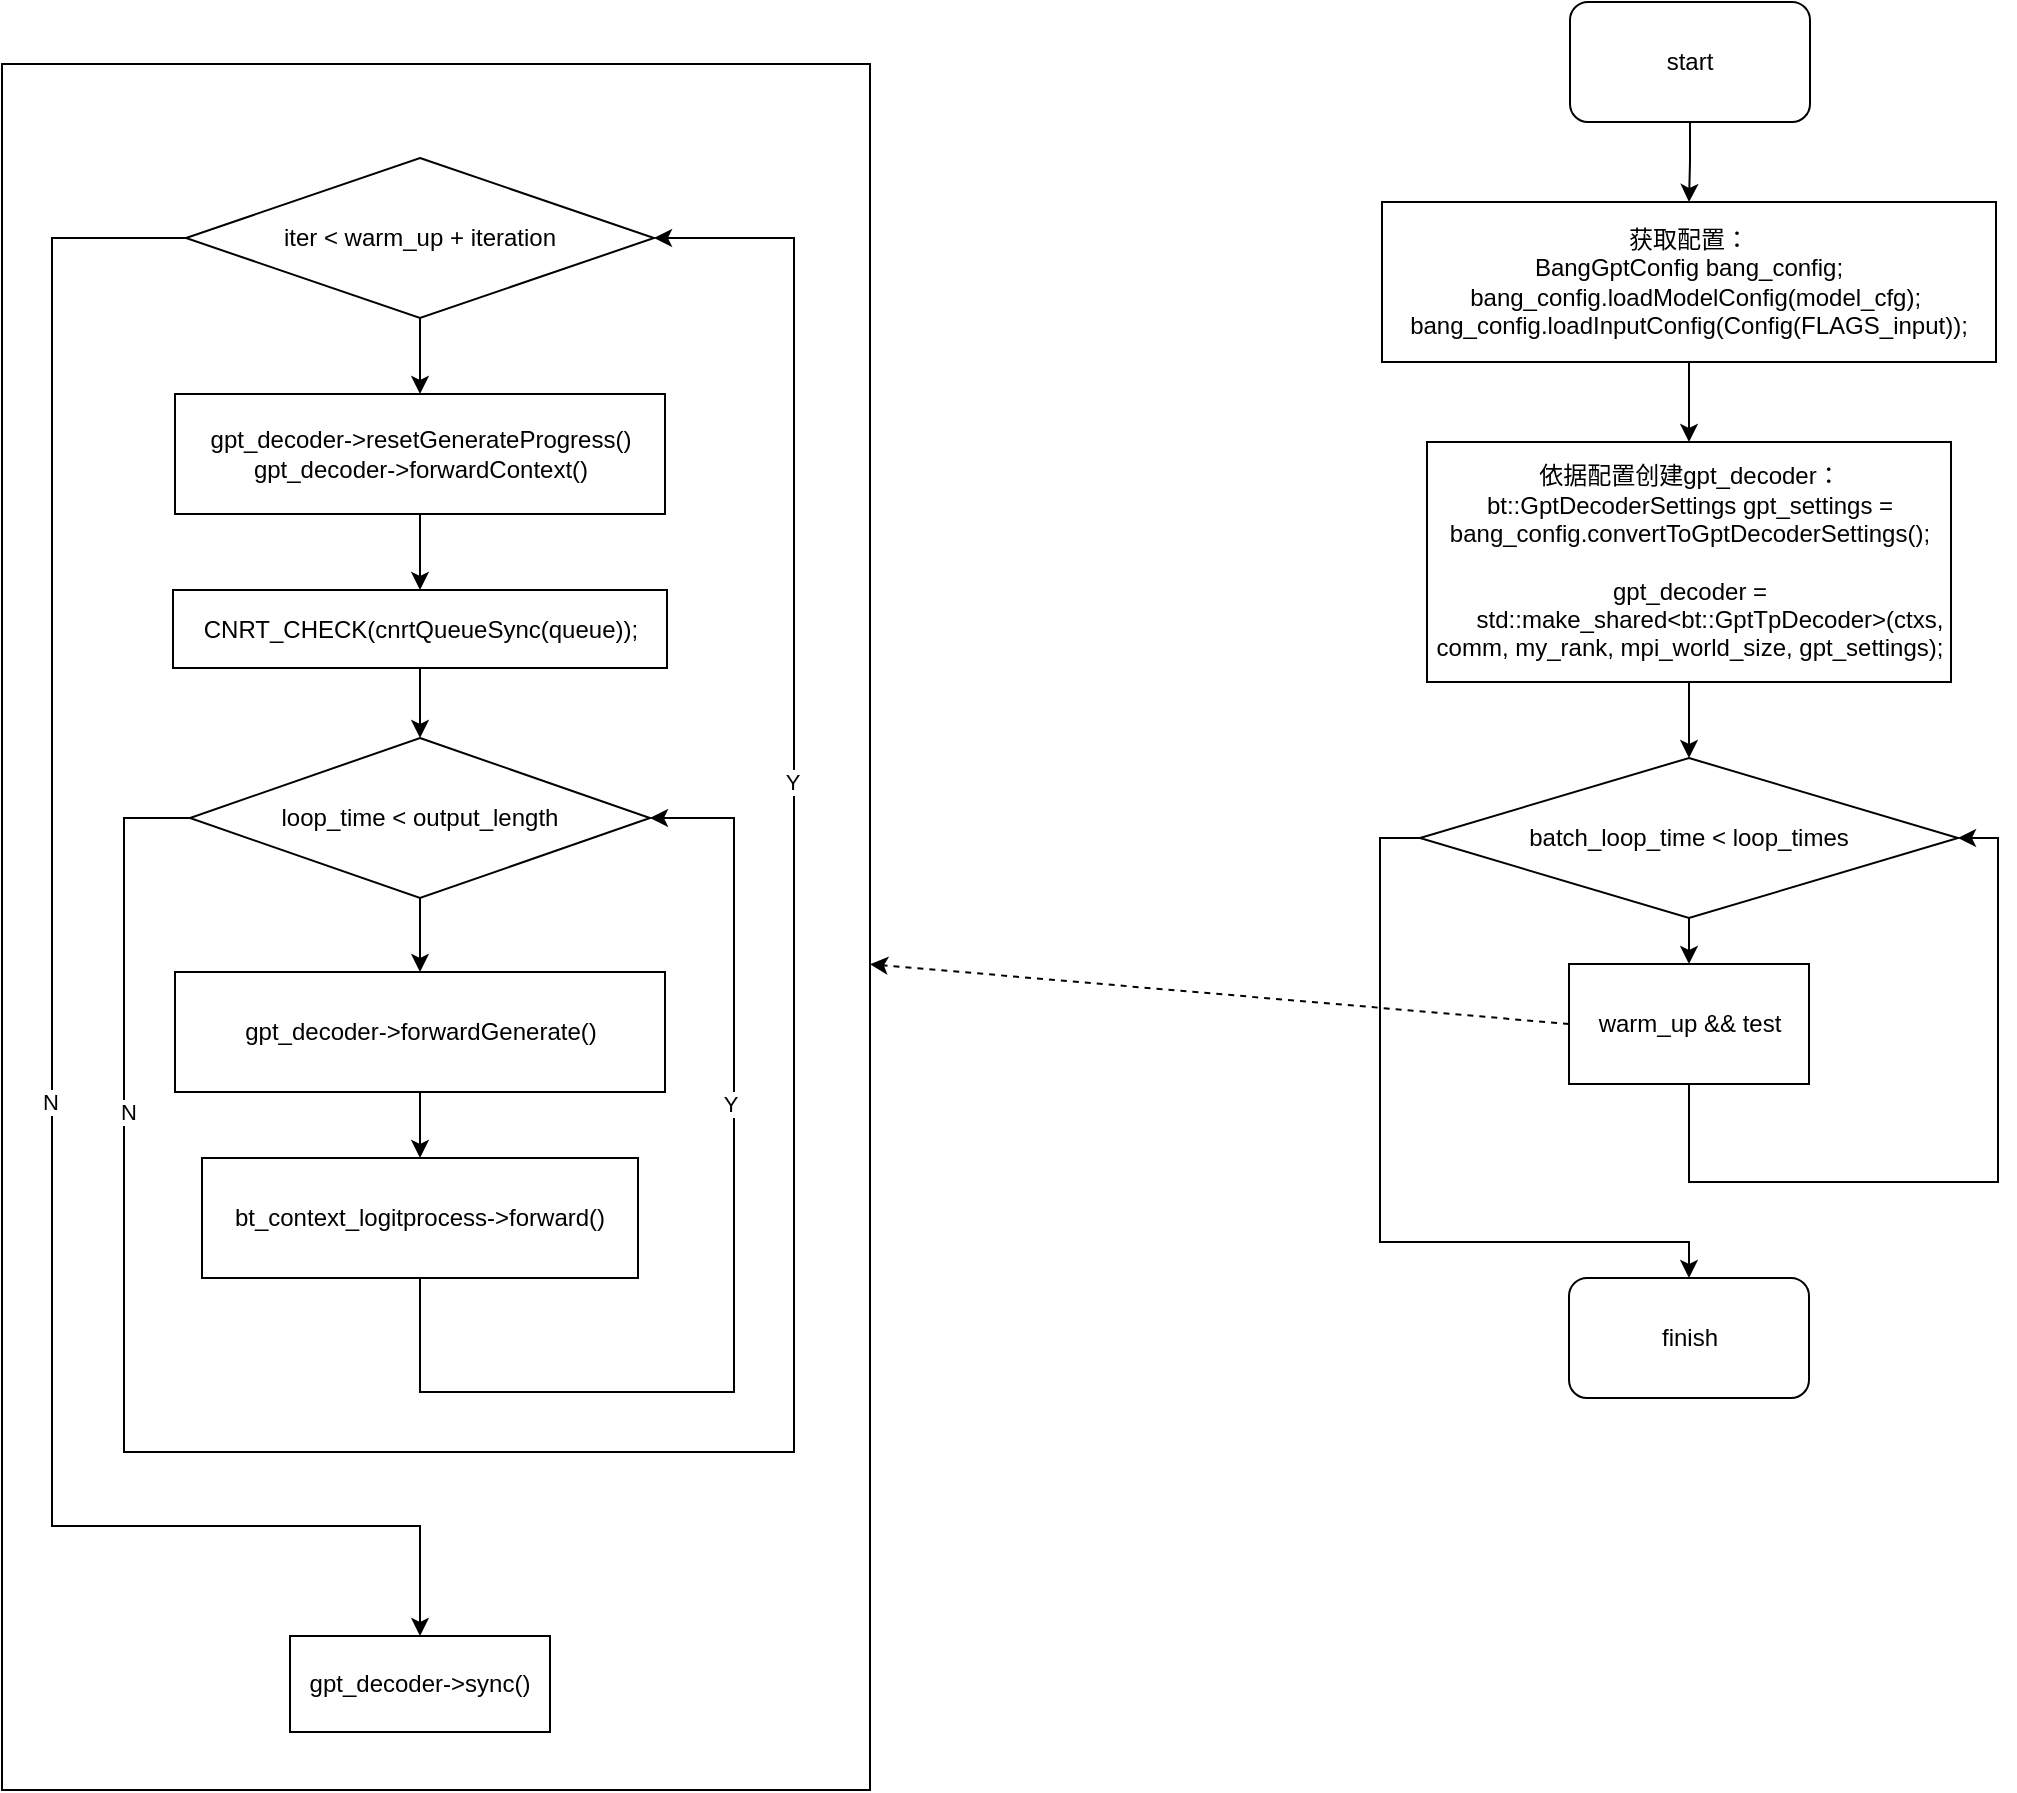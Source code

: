 <mxfile version="22.1.18" type="github">
  <diagram name="Page-1" id="HckR_S5y-wYjdkCV66dG">
    <mxGraphModel dx="2204" dy="-3629" grid="1" gridSize="10" guides="1" tooltips="1" connect="1" arrows="1" fold="1" page="1" pageScale="1" pageWidth="850" pageHeight="1100" math="0" shadow="0">
      <root>
        <mxCell id="0" />
        <mxCell id="1" parent="0" />
        <mxCell id="1THsGdNRJvXmSzpAJEia-1" value="" style="rounded=0;whiteSpace=wrap;html=1;" vertex="1" parent="1">
          <mxGeometry x="-216" y="4691" width="434" height="863" as="geometry" />
        </mxCell>
        <mxCell id="1THsGdNRJvXmSzpAJEia-2" style="edgeStyle=orthogonalEdgeStyle;rounded=0;orthogonalLoop=1;jettySize=auto;html=1;exitX=0.5;exitY=1;exitDx=0;exitDy=0;entryX=0.5;entryY=0;entryDx=0;entryDy=0;" edge="1" parent="1" source="1THsGdNRJvXmSzpAJEia-5" target="1THsGdNRJvXmSzpAJEia-7">
          <mxGeometry relative="1" as="geometry">
            <mxPoint x="-7" y="4858" as="targetPoint" />
          </mxGeometry>
        </mxCell>
        <mxCell id="1THsGdNRJvXmSzpAJEia-3" style="edgeStyle=orthogonalEdgeStyle;rounded=0;orthogonalLoop=1;jettySize=auto;html=1;exitX=0;exitY=0.5;exitDx=0;exitDy=0;entryX=0.5;entryY=0;entryDx=0;entryDy=0;" edge="1" parent="1" source="1THsGdNRJvXmSzpAJEia-5" target="1THsGdNRJvXmSzpAJEia-10">
          <mxGeometry relative="1" as="geometry">
            <Array as="points">
              <mxPoint x="-191" y="4778" />
              <mxPoint x="-191" y="5422" />
              <mxPoint x="-7" y="5422" />
            </Array>
          </mxGeometry>
        </mxCell>
        <mxCell id="1THsGdNRJvXmSzpAJEia-4" value="N" style="edgeLabel;html=1;align=center;verticalAlign=middle;resizable=0;points=[];" vertex="1" connectable="0" parent="1THsGdNRJvXmSzpAJEia-3">
          <mxGeometry x="0.051" y="-1" relative="1" as="geometry">
            <mxPoint as="offset" />
          </mxGeometry>
        </mxCell>
        <mxCell id="1THsGdNRJvXmSzpAJEia-5" value="iter &amp;lt; warm_up + iteration" style="rhombus;whiteSpace=wrap;html=1;" vertex="1" parent="1">
          <mxGeometry x="-124" y="4738" width="234" height="80" as="geometry" />
        </mxCell>
        <mxCell id="1THsGdNRJvXmSzpAJEia-6" style="edgeStyle=orthogonalEdgeStyle;rounded=0;orthogonalLoop=1;jettySize=auto;html=1;exitX=0.5;exitY=1;exitDx=0;exitDy=0;entryX=0.5;entryY=0;entryDx=0;entryDy=0;" edge="1" parent="1" source="1THsGdNRJvXmSzpAJEia-7" target="1THsGdNRJvXmSzpAJEia-9">
          <mxGeometry relative="1" as="geometry" />
        </mxCell>
        <mxCell id="1THsGdNRJvXmSzpAJEia-7" value="gpt_decoder-&amp;gt;resetGenerateProgress()&lt;br&gt;gpt_decoder-&amp;gt;forwardContext()" style="rounded=0;whiteSpace=wrap;html=1;" vertex="1" parent="1">
          <mxGeometry x="-129.5" y="4856" width="245" height="60" as="geometry" />
        </mxCell>
        <mxCell id="1THsGdNRJvXmSzpAJEia-8" style="edgeStyle=orthogonalEdgeStyle;rounded=0;orthogonalLoop=1;jettySize=auto;html=1;exitX=0.5;exitY=1;exitDx=0;exitDy=0;entryX=0.5;entryY=0;entryDx=0;entryDy=0;" edge="1" parent="1" source="1THsGdNRJvXmSzpAJEia-9" target="1THsGdNRJvXmSzpAJEia-18">
          <mxGeometry relative="1" as="geometry" />
        </mxCell>
        <mxCell id="1THsGdNRJvXmSzpAJEia-9" value="CNRT_CHECK(cnrtQueueSync(queue));" style="rounded=0;whiteSpace=wrap;html=1;" vertex="1" parent="1">
          <mxGeometry x="-130.5" y="4954" width="247" height="39" as="geometry" />
        </mxCell>
        <mxCell id="1THsGdNRJvXmSzpAJEia-10" value="gpt_decoder-&amp;gt;sync()" style="rounded=0;whiteSpace=wrap;html=1;" vertex="1" parent="1">
          <mxGeometry x="-72" y="5477" width="130" height="48" as="geometry" />
        </mxCell>
        <mxCell id="1THsGdNRJvXmSzpAJEia-11" style="edgeStyle=orthogonalEdgeStyle;rounded=0;orthogonalLoop=1;jettySize=auto;html=1;exitX=0.5;exitY=1;exitDx=0;exitDy=0;entryX=1;entryY=0.5;entryDx=0;entryDy=0;" edge="1" parent="1" source="1THsGdNRJvXmSzpAJEia-13" target="1THsGdNRJvXmSzpAJEia-18">
          <mxGeometry relative="1" as="geometry">
            <Array as="points">
              <mxPoint x="-7" y="5355" />
              <mxPoint x="150" y="5355" />
              <mxPoint x="150" y="5068" />
            </Array>
          </mxGeometry>
        </mxCell>
        <mxCell id="1THsGdNRJvXmSzpAJEia-12" value="Y" style="edgeLabel;html=1;align=center;verticalAlign=middle;resizable=0;points=[];" vertex="1" connectable="0" parent="1THsGdNRJvXmSzpAJEia-11">
          <mxGeometry x="0.319" y="2" relative="1" as="geometry">
            <mxPoint as="offset" />
          </mxGeometry>
        </mxCell>
        <mxCell id="1THsGdNRJvXmSzpAJEia-13" value="bt_context_logitprocess-&amp;gt;forward()" style="rounded=0;whiteSpace=wrap;html=1;" vertex="1" parent="1">
          <mxGeometry x="-116" y="5238" width="218" height="60" as="geometry" />
        </mxCell>
        <mxCell id="1THsGdNRJvXmSzpAJEia-14" style="edgeStyle=orthogonalEdgeStyle;rounded=0;orthogonalLoop=1;jettySize=auto;html=1;exitX=0.5;exitY=1;exitDx=0;exitDy=0;entryX=0.5;entryY=0;entryDx=0;entryDy=0;" edge="1" parent="1" source="1THsGdNRJvXmSzpAJEia-18" target="1THsGdNRJvXmSzpAJEia-20">
          <mxGeometry relative="1" as="geometry" />
        </mxCell>
        <mxCell id="1THsGdNRJvXmSzpAJEia-15" style="edgeStyle=orthogonalEdgeStyle;rounded=0;orthogonalLoop=1;jettySize=auto;html=1;exitX=0;exitY=0.5;exitDx=0;exitDy=0;entryX=1;entryY=0.5;entryDx=0;entryDy=0;" edge="1" parent="1" source="1THsGdNRJvXmSzpAJEia-18" target="1THsGdNRJvXmSzpAJEia-5">
          <mxGeometry relative="1" as="geometry">
            <Array as="points">
              <mxPoint x="-155" y="5068" />
              <mxPoint x="-155" y="5385" />
              <mxPoint x="180" y="5385" />
              <mxPoint x="180" y="4778" />
            </Array>
          </mxGeometry>
        </mxCell>
        <mxCell id="1THsGdNRJvXmSzpAJEia-16" value="Y" style="edgeLabel;html=1;align=center;verticalAlign=middle;resizable=0;points=[];" vertex="1" connectable="0" parent="1THsGdNRJvXmSzpAJEia-15">
          <mxGeometry x="0.498" y="1" relative="1" as="geometry">
            <mxPoint as="offset" />
          </mxGeometry>
        </mxCell>
        <mxCell id="1THsGdNRJvXmSzpAJEia-17" value="N" style="edgeLabel;html=1;align=center;verticalAlign=middle;resizable=0;points=[];" vertex="1" connectable="0" parent="1THsGdNRJvXmSzpAJEia-15">
          <mxGeometry x="-0.736" y="2" relative="1" as="geometry">
            <mxPoint as="offset" />
          </mxGeometry>
        </mxCell>
        <mxCell id="1THsGdNRJvXmSzpAJEia-18" value="loop_time &amp;lt; output_length" style="rhombus;whiteSpace=wrap;html=1;" vertex="1" parent="1">
          <mxGeometry x="-122" y="5028" width="230" height="80" as="geometry" />
        </mxCell>
        <mxCell id="1THsGdNRJvXmSzpAJEia-19" style="edgeStyle=orthogonalEdgeStyle;rounded=0;orthogonalLoop=1;jettySize=auto;html=1;exitX=0.5;exitY=1;exitDx=0;exitDy=0;entryX=0.5;entryY=0;entryDx=0;entryDy=0;" edge="1" parent="1" source="1THsGdNRJvXmSzpAJEia-20" target="1THsGdNRJvXmSzpAJEia-13">
          <mxGeometry relative="1" as="geometry" />
        </mxCell>
        <mxCell id="1THsGdNRJvXmSzpAJEia-20" value="gpt_decoder-&amp;gt;forwardGenerate()" style="rounded=0;whiteSpace=wrap;html=1;" vertex="1" parent="1">
          <mxGeometry x="-129.5" y="5145" width="245" height="60" as="geometry" />
        </mxCell>
        <mxCell id="1THsGdNRJvXmSzpAJEia-21" style="edgeStyle=orthogonalEdgeStyle;rounded=0;orthogonalLoop=1;jettySize=auto;html=1;exitX=0.5;exitY=1;exitDx=0;exitDy=0;entryX=0.5;entryY=0;entryDx=0;entryDy=0;" edge="1" parent="1" source="1THsGdNRJvXmSzpAJEia-22" target="1THsGdNRJvXmSzpAJEia-24">
          <mxGeometry relative="1" as="geometry" />
        </mxCell>
        <mxCell id="1THsGdNRJvXmSzpAJEia-22" value="&lt;div&gt;依据配置创建gpt_decoder：&lt;/div&gt;&lt;div&gt;bt::GptDecoderSettings gpt_settings = bang_config.convertToGptDecoderSettings();&lt;br&gt;&lt;/div&gt;&lt;div&gt;&lt;br&gt;&lt;/div&gt;&lt;div&gt;gpt_decoder =&lt;/div&gt;&lt;div&gt;&amp;nbsp; &amp;nbsp; &amp;nbsp; std::make_shared&amp;lt;bt::GptTpDecoder&amp;gt;(ctxs, comm, my_rank, mpi_world_size, gpt_settings);&lt;/div&gt;" style="rounded=0;whiteSpace=wrap;html=1;" vertex="1" parent="1">
          <mxGeometry x="496.5" y="4880" width="262" height="120" as="geometry" />
        </mxCell>
        <mxCell id="1THsGdNRJvXmSzpAJEia-23" style="edgeStyle=orthogonalEdgeStyle;rounded=0;orthogonalLoop=1;jettySize=auto;html=1;exitX=0.5;exitY=1;exitDx=0;exitDy=0;entryX=0.5;entryY=0;entryDx=0;entryDy=0;" edge="1" parent="1" source="1THsGdNRJvXmSzpAJEia-24" target="1THsGdNRJvXmSzpAJEia-27">
          <mxGeometry relative="1" as="geometry" />
        </mxCell>
        <mxCell id="1THsGdNRJvXmSzpAJEia-33" style="edgeStyle=orthogonalEdgeStyle;rounded=0;orthogonalLoop=1;jettySize=auto;html=1;exitX=0;exitY=0.5;exitDx=0;exitDy=0;entryX=0.5;entryY=0;entryDx=0;entryDy=0;" edge="1" parent="1" source="1THsGdNRJvXmSzpAJEia-24" target="1THsGdNRJvXmSzpAJEia-30">
          <mxGeometry relative="1" as="geometry">
            <Array as="points">
              <mxPoint x="473" y="5078" />
              <mxPoint x="473" y="5280" />
              <mxPoint x="628" y="5280" />
            </Array>
          </mxGeometry>
        </mxCell>
        <mxCell id="1THsGdNRJvXmSzpAJEia-24" value="batch_loop_time &amp;lt; loop_times" style="rhombus;whiteSpace=wrap;html=1;" vertex="1" parent="1">
          <mxGeometry x="493" y="5038" width="269" height="80" as="geometry" />
        </mxCell>
        <mxCell id="1THsGdNRJvXmSzpAJEia-25" style="rounded=0;orthogonalLoop=1;jettySize=auto;html=1;exitX=0;exitY=0.5;exitDx=0;exitDy=0;dashed=1;" edge="1" parent="1" source="1THsGdNRJvXmSzpAJEia-27" target="1THsGdNRJvXmSzpAJEia-1">
          <mxGeometry relative="1" as="geometry" />
        </mxCell>
        <mxCell id="1THsGdNRJvXmSzpAJEia-26" style="edgeStyle=orthogonalEdgeStyle;rounded=0;orthogonalLoop=1;jettySize=auto;html=1;exitX=0.5;exitY=1;exitDx=0;exitDy=0;entryX=1;entryY=0.5;entryDx=0;entryDy=0;" edge="1" parent="1" source="1THsGdNRJvXmSzpAJEia-27" target="1THsGdNRJvXmSzpAJEia-24">
          <mxGeometry relative="1" as="geometry">
            <Array as="points">
              <mxPoint x="628" y="5250" />
              <mxPoint x="782" y="5250" />
              <mxPoint x="782" y="5078" />
            </Array>
          </mxGeometry>
        </mxCell>
        <mxCell id="1THsGdNRJvXmSzpAJEia-27" value="warm_up &amp;amp;&amp;amp; test" style="rounded=0;whiteSpace=wrap;html=1;" vertex="1" parent="1">
          <mxGeometry x="567.5" y="5141" width="120" height="60" as="geometry" />
        </mxCell>
        <mxCell id="1THsGdNRJvXmSzpAJEia-28" style="edgeStyle=orthogonalEdgeStyle;rounded=0;orthogonalLoop=1;jettySize=auto;html=1;exitX=0.5;exitY=1;exitDx=0;exitDy=0;entryX=0.5;entryY=0;entryDx=0;entryDy=0;" edge="1" parent="1" source="1THsGdNRJvXmSzpAJEia-29" target="1THsGdNRJvXmSzpAJEia-31">
          <mxGeometry relative="1" as="geometry" />
        </mxCell>
        <mxCell id="1THsGdNRJvXmSzpAJEia-29" value="start" style="rounded=1;whiteSpace=wrap;html=1;" vertex="1" parent="1">
          <mxGeometry x="568" y="4660" width="120" height="60" as="geometry" />
        </mxCell>
        <mxCell id="1THsGdNRJvXmSzpAJEia-30" value="finish" style="rounded=1;whiteSpace=wrap;html=1;" vertex="1" parent="1">
          <mxGeometry x="567.5" y="5298" width="120" height="60" as="geometry" />
        </mxCell>
        <mxCell id="1THsGdNRJvXmSzpAJEia-32" style="edgeStyle=orthogonalEdgeStyle;rounded=0;orthogonalLoop=1;jettySize=auto;html=1;exitX=0.5;exitY=1;exitDx=0;exitDy=0;entryX=0.5;entryY=0;entryDx=0;entryDy=0;" edge="1" parent="1" source="1THsGdNRJvXmSzpAJEia-31" target="1THsGdNRJvXmSzpAJEia-22">
          <mxGeometry relative="1" as="geometry" />
        </mxCell>
        <mxCell id="1THsGdNRJvXmSzpAJEia-31" value="&lt;div&gt;&amp;nbsp;获取配置：&amp;nbsp;&lt;/div&gt;&lt;div&gt;BangGptConfig bang_config;&lt;/div&gt;&lt;div&gt;&amp;nbsp; bang_config.loadModelConfig(model_cfg);&lt;/div&gt;&lt;div&gt;bang_config.loadInputConfig(Config(FLAGS_input));&lt;br&gt;&lt;/div&gt;" style="rounded=0;whiteSpace=wrap;html=1;" vertex="1" parent="1">
          <mxGeometry x="474" y="4760" width="307" height="80" as="geometry" />
        </mxCell>
      </root>
    </mxGraphModel>
  </diagram>
</mxfile>
